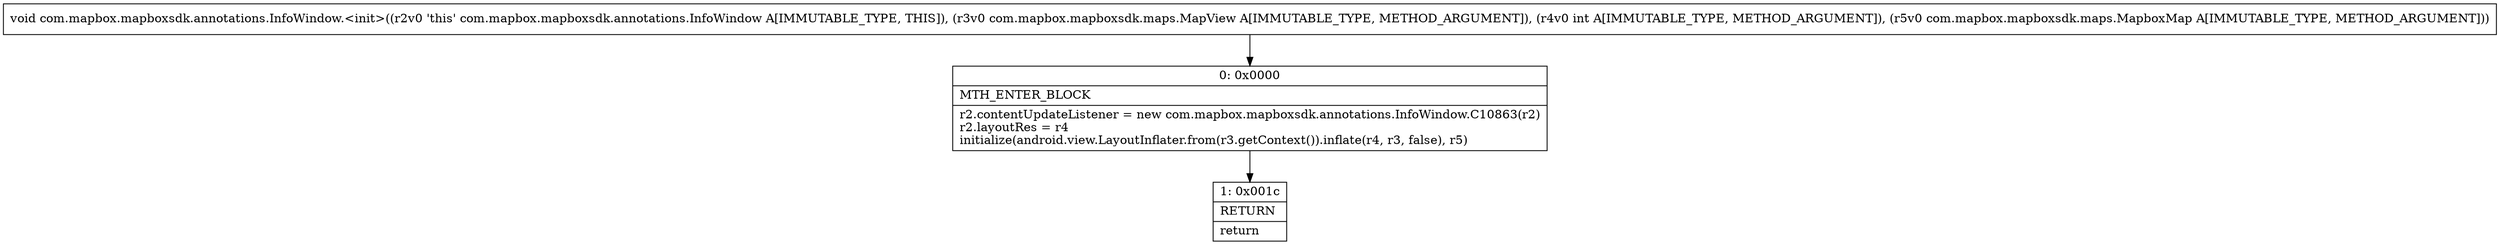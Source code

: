 digraph "CFG forcom.mapbox.mapboxsdk.annotations.InfoWindow.\<init\>(Lcom\/mapbox\/mapboxsdk\/maps\/MapView;ILcom\/mapbox\/mapboxsdk\/maps\/MapboxMap;)V" {
Node_0 [shape=record,label="{0\:\ 0x0000|MTH_ENTER_BLOCK\l|r2.contentUpdateListener = new com.mapbox.mapboxsdk.annotations.InfoWindow.C10863(r2)\lr2.layoutRes = r4\linitialize(android.view.LayoutInflater.from(r3.getContext()).inflate(r4, r3, false), r5)\l}"];
Node_1 [shape=record,label="{1\:\ 0x001c|RETURN\l|return\l}"];
MethodNode[shape=record,label="{void com.mapbox.mapboxsdk.annotations.InfoWindow.\<init\>((r2v0 'this' com.mapbox.mapboxsdk.annotations.InfoWindow A[IMMUTABLE_TYPE, THIS]), (r3v0 com.mapbox.mapboxsdk.maps.MapView A[IMMUTABLE_TYPE, METHOD_ARGUMENT]), (r4v0 int A[IMMUTABLE_TYPE, METHOD_ARGUMENT]), (r5v0 com.mapbox.mapboxsdk.maps.MapboxMap A[IMMUTABLE_TYPE, METHOD_ARGUMENT])) }"];
MethodNode -> Node_0;
Node_0 -> Node_1;
}


